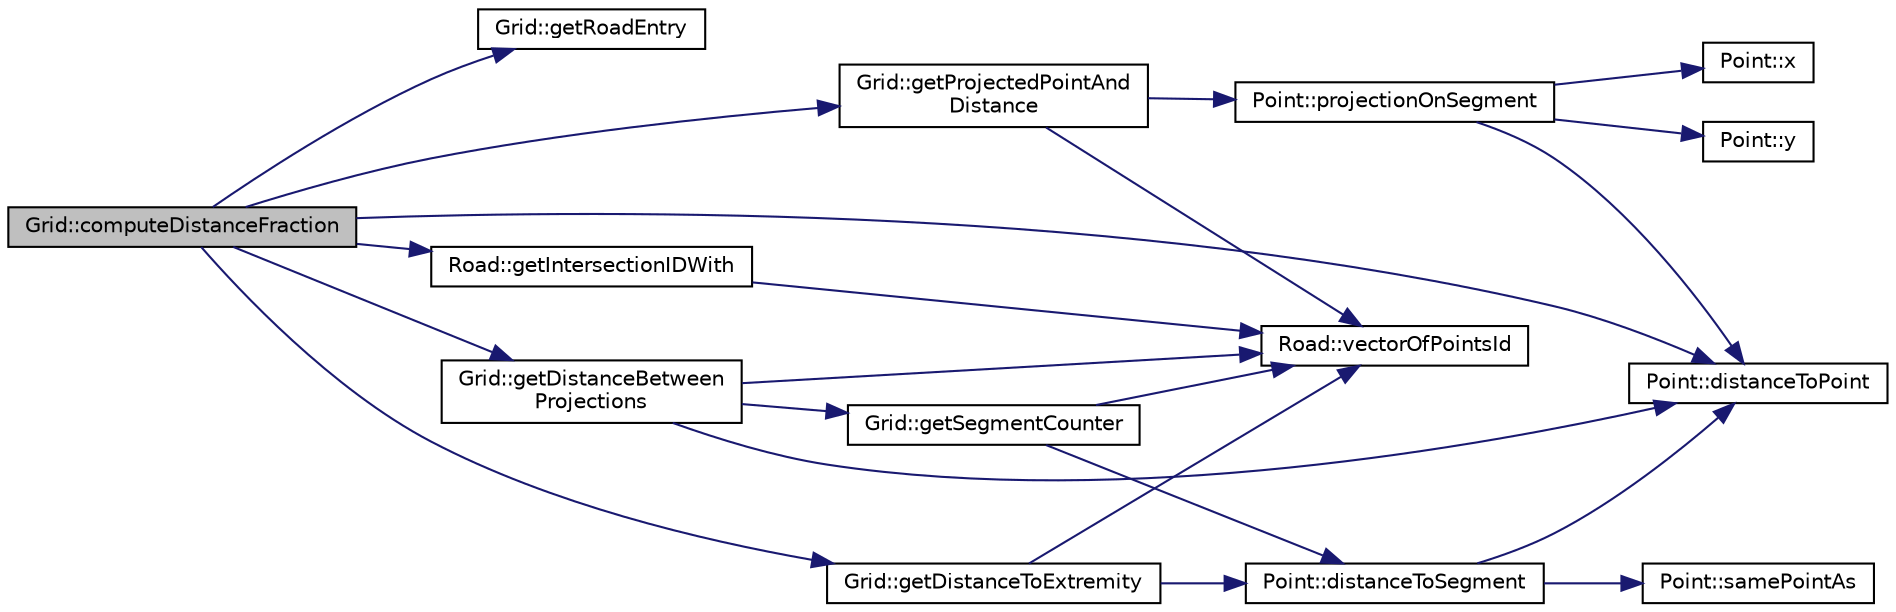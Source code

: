 digraph "Grid::computeDistanceFraction"
{
 // INTERACTIVE_SVG=YES
  bgcolor="transparent";
  edge [fontname="Helvetica",fontsize="10",labelfontname="Helvetica",labelfontsize="10"];
  node [fontname="Helvetica",fontsize="10",shape=record];
  rankdir="LR";
  Node1 [label="Grid::computeDistanceFraction",height=0.2,width=0.4,color="black", fillcolor="grey75", style="filled", fontcolor="black"];
  Node1 -> Node2 [color="midnightblue",fontsize="10",style="solid",fontname="Helvetica"];
  Node2 [label="Grid::getRoadEntry",height=0.2,width=0.4,color="black",URL="$class_grid.html#a54c76e927f8428bca87520d8ca310bec"];
  Node1 -> Node3 [color="midnightblue",fontsize="10",style="solid",fontname="Helvetica"];
  Node3 [label="Grid::getProjectedPointAnd\lDistance",height=0.2,width=0.4,color="black",URL="$class_grid.html#ac4e7d17f7ac28247f6cbd55d4ae0fee8"];
  Node3 -> Node4 [color="midnightblue",fontsize="10",style="solid",fontname="Helvetica"];
  Node4 [label="Road::vectorOfPointsId",height=0.2,width=0.4,color="black",URL="$class_road.html#a2877f55c577ddff8c519e7f44c2256d5",tooltip="Get the vector of points composing the road. "];
  Node3 -> Node5 [color="midnightblue",fontsize="10",style="solid",fontname="Helvetica"];
  Node5 [label="Point::projectionOnSegment",height=0.2,width=0.4,color="black",URL="$class_point.html#a9cff645d17a17081494fca956d43102a"];
  Node5 -> Node6 [color="midnightblue",fontsize="10",style="solid",fontname="Helvetica"];
  Node6 [label="Point::distanceToPoint",height=0.2,width=0.4,color="black",URL="$class_point.html#a7cd7f7e2c0f1a11b66eac8b6f360bfd9",tooltip="Calculate distance between two points. "];
  Node5 -> Node7 [color="midnightblue",fontsize="10",style="solid",fontname="Helvetica"];
  Node7 [label="Point::x",height=0.2,width=0.4,color="black",URL="$class_point.html#a3eef47b1c4849b3395a8f9c658ca7c4a"];
  Node5 -> Node8 [color="midnightblue",fontsize="10",style="solid",fontname="Helvetica"];
  Node8 [label="Point::y",height=0.2,width=0.4,color="black",URL="$class_point.html#a96e90df6b3c18e64c31abdf196e49ae9"];
  Node1 -> Node9 [color="midnightblue",fontsize="10",style="solid",fontname="Helvetica"];
  Node9 [label="Road::getIntersectionIDWith",height=0.2,width=0.4,color="black",URL="$class_road.html#ac16bb31d9710b3626bc6e4ed15f5f9ac"];
  Node9 -> Node4 [color="midnightblue",fontsize="10",style="solid",fontname="Helvetica"];
  Node1 -> Node6 [color="midnightblue",fontsize="10",style="solid",fontname="Helvetica"];
  Node1 -> Node10 [color="midnightblue",fontsize="10",style="solid",fontname="Helvetica"];
  Node10 [label="Grid::getDistanceBetween\lProjections",height=0.2,width=0.4,color="black",URL="$class_grid.html#a22e72ffe8491d3d9df45d870979a8f21"];
  Node10 -> Node4 [color="midnightblue",fontsize="10",style="solid",fontname="Helvetica"];
  Node10 -> Node11 [color="midnightblue",fontsize="10",style="solid",fontname="Helvetica"];
  Node11 [label="Grid::getSegmentCounter",height=0.2,width=0.4,color="black",URL="$class_grid.html#a459ceb14878d0bb3c40286c0eb3df2fd"];
  Node11 -> Node4 [color="midnightblue",fontsize="10",style="solid",fontname="Helvetica"];
  Node11 -> Node12 [color="midnightblue",fontsize="10",style="solid",fontname="Helvetica"];
  Node12 [label="Point::distanceToSegment",height=0.2,width=0.4,color="black",URL="$class_point.html#a39daa6ebd31cdc2d7151db77bfdf2166",tooltip="Compute the distance between a point and a segment. "];
  Node12 -> Node13 [color="midnightblue",fontsize="10",style="solid",fontname="Helvetica"];
  Node13 [label="Point::samePointAs",height=0.2,width=0.4,color="black",URL="$class_point.html#a9d93fb520b4a3e170aab25ea738b105c",tooltip="Check if two points share the same coordinates. "];
  Node12 -> Node6 [color="midnightblue",fontsize="10",style="solid",fontname="Helvetica"];
  Node10 -> Node6 [color="midnightblue",fontsize="10",style="solid",fontname="Helvetica"];
  Node1 -> Node14 [color="midnightblue",fontsize="10",style="solid",fontname="Helvetica"];
  Node14 [label="Grid::getDistanceToExtremity",height=0.2,width=0.4,color="black",URL="$class_grid.html#a8923d001226c9c9d4e19ac17a40ff44b"];
  Node14 -> Node4 [color="midnightblue",fontsize="10",style="solid",fontname="Helvetica"];
  Node14 -> Node12 [color="midnightblue",fontsize="10",style="solid",fontname="Helvetica"];
}
